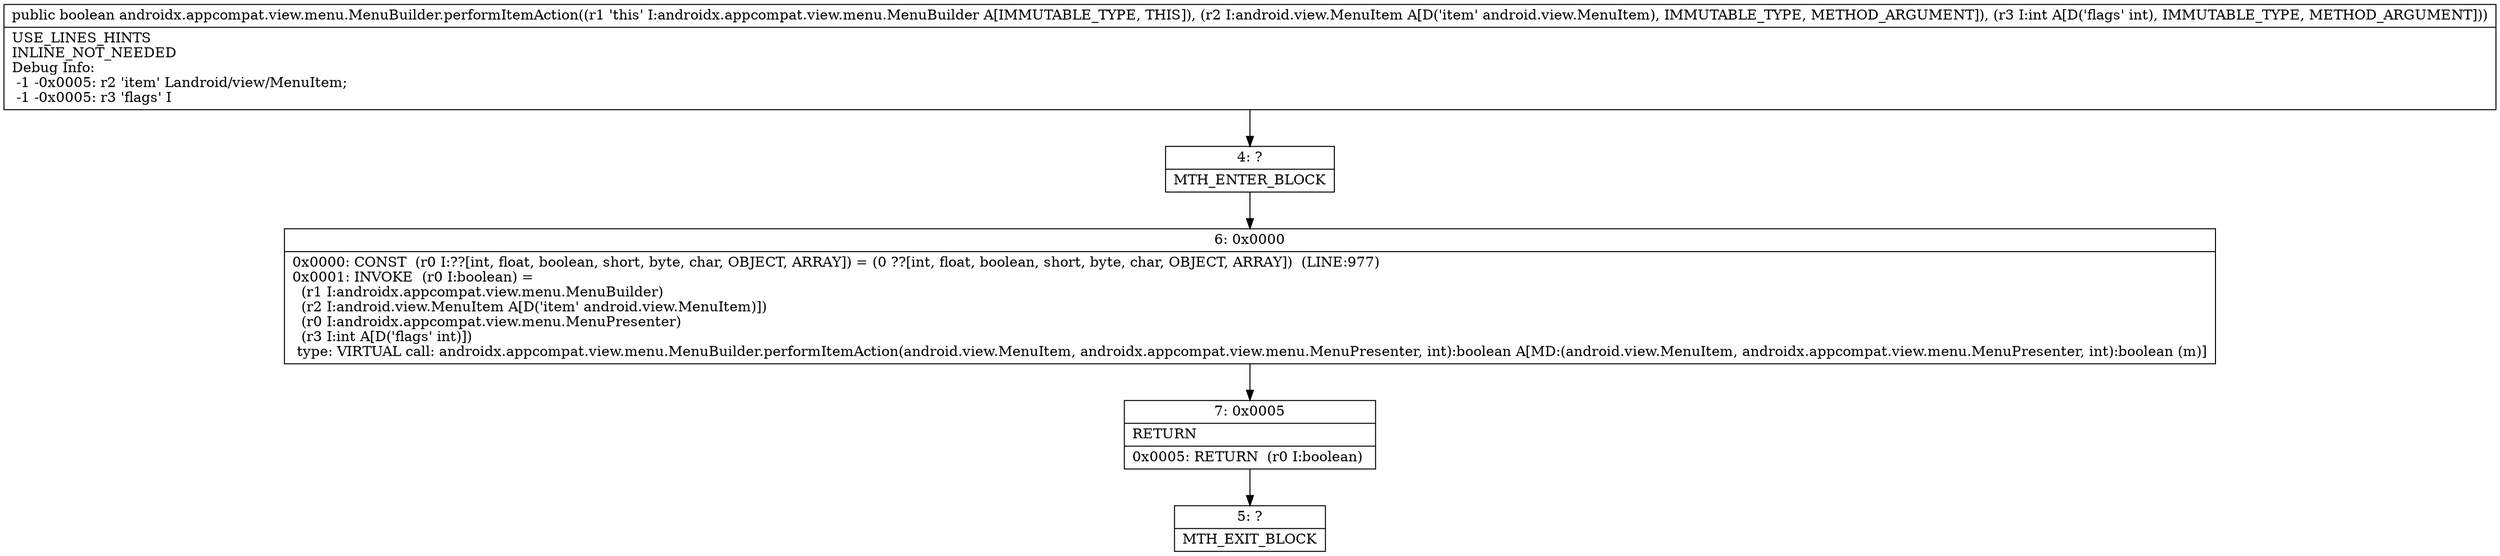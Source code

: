 digraph "CFG forandroidx.appcompat.view.menu.MenuBuilder.performItemAction(Landroid\/view\/MenuItem;I)Z" {
Node_4 [shape=record,label="{4\:\ ?|MTH_ENTER_BLOCK\l}"];
Node_6 [shape=record,label="{6\:\ 0x0000|0x0000: CONST  (r0 I:??[int, float, boolean, short, byte, char, OBJECT, ARRAY]) = (0 ??[int, float, boolean, short, byte, char, OBJECT, ARRAY])  (LINE:977)\l0x0001: INVOKE  (r0 I:boolean) = \l  (r1 I:androidx.appcompat.view.menu.MenuBuilder)\l  (r2 I:android.view.MenuItem A[D('item' android.view.MenuItem)])\l  (r0 I:androidx.appcompat.view.menu.MenuPresenter)\l  (r3 I:int A[D('flags' int)])\l type: VIRTUAL call: androidx.appcompat.view.menu.MenuBuilder.performItemAction(android.view.MenuItem, androidx.appcompat.view.menu.MenuPresenter, int):boolean A[MD:(android.view.MenuItem, androidx.appcompat.view.menu.MenuPresenter, int):boolean (m)]\l}"];
Node_7 [shape=record,label="{7\:\ 0x0005|RETURN\l|0x0005: RETURN  (r0 I:boolean) \l}"];
Node_5 [shape=record,label="{5\:\ ?|MTH_EXIT_BLOCK\l}"];
MethodNode[shape=record,label="{public boolean androidx.appcompat.view.menu.MenuBuilder.performItemAction((r1 'this' I:androidx.appcompat.view.menu.MenuBuilder A[IMMUTABLE_TYPE, THIS]), (r2 I:android.view.MenuItem A[D('item' android.view.MenuItem), IMMUTABLE_TYPE, METHOD_ARGUMENT]), (r3 I:int A[D('flags' int), IMMUTABLE_TYPE, METHOD_ARGUMENT]))  | USE_LINES_HINTS\lINLINE_NOT_NEEDED\lDebug Info:\l  \-1 \-0x0005: r2 'item' Landroid\/view\/MenuItem;\l  \-1 \-0x0005: r3 'flags' I\l}"];
MethodNode -> Node_4;Node_4 -> Node_6;
Node_6 -> Node_7;
Node_7 -> Node_5;
}

